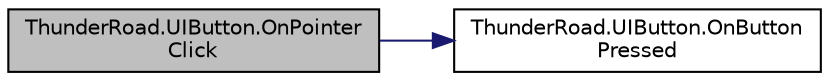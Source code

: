 digraph "ThunderRoad.UIButton.OnPointerClick"
{
 // LATEX_PDF_SIZE
  edge [fontname="Helvetica",fontsize="10",labelfontname="Helvetica",labelfontsize="10"];
  node [fontname="Helvetica",fontsize="10",shape=record];
  rankdir="LR";
  Node1 [label="ThunderRoad.UIButton.OnPointer\lClick",height=0.2,width=0.4,color="black", fillcolor="grey75", style="filled", fontcolor="black",tooltip="Called when [pointer click]."];
  Node1 -> Node2 [color="midnightblue",fontsize="10",style="solid",fontname="Helvetica"];
  Node2 [label="ThunderRoad.UIButton.OnButton\lPressed",height=0.2,width=0.4,color="black", fillcolor="white", style="filled",URL="$class_thunder_road_1_1_u_i_button.html#aea54456478eb9aa79ccd7df92c640ce3",tooltip="Called when [button pressed]."];
}
